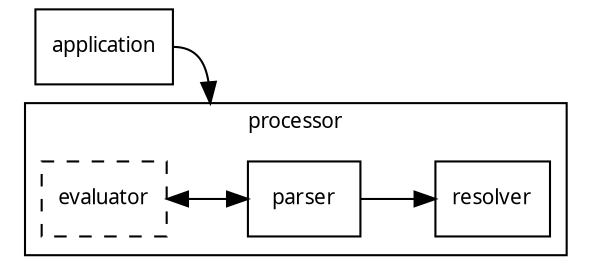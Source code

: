 digraph G {
  graph [fontsize=10  fontname="Verdana" compound=true rankdir="LR"];
  node [fontsize=10 fontname="Verdana" shape=record];

  application;

  subgraph cluster1 {
    evaluator [style=dashed];
    evaluator -> parser [dir=both];
    parser -> resolver;
    label = "processor";
  }

  application -> parser [lhead=cluster1 constraint=false headport=w tailport=e concentrate = true];
}